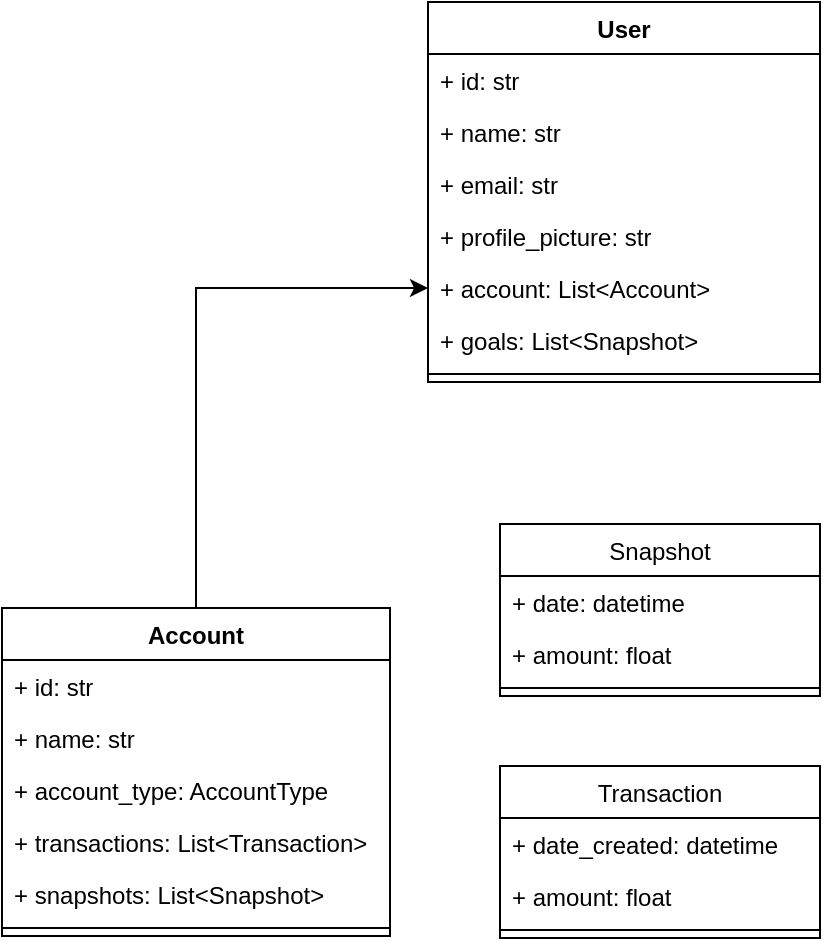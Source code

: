 <mxfile version="14.8.0" type="github">
  <diagram id="C5RBs43oDa-KdzZeNtuy" name="Page-1">
    <mxGraphModel dx="1554" dy="707" grid="0" gridSize="10" guides="1" tooltips="1" connect="1" arrows="1" fold="1" page="1" pageScale="1" pageWidth="827" pageHeight="1169" math="0" shadow="0">
      <root>
        <mxCell id="WIyWlLk6GJQsqaUBKTNV-0" />
        <mxCell id="WIyWlLk6GJQsqaUBKTNV-1" parent="WIyWlLk6GJQsqaUBKTNV-0" />
        <mxCell id="VZsqoFxemWAXWhy-b8Tw-0" value="User" style="swimlane;fontStyle=1;align=center;verticalAlign=top;childLayout=stackLayout;horizontal=1;startSize=26;horizontalStack=0;resizeParent=1;resizeParentMax=0;resizeLast=0;collapsible=1;marginBottom=0;" vertex="1" parent="WIyWlLk6GJQsqaUBKTNV-1">
          <mxGeometry x="333" y="535" width="196" height="190" as="geometry" />
        </mxCell>
        <mxCell id="VZsqoFxemWAXWhy-b8Tw-1" value="+ id: str" style="text;strokeColor=none;fillColor=none;align=left;verticalAlign=top;spacingLeft=4;spacingRight=4;overflow=hidden;rotatable=0;points=[[0,0.5],[1,0.5]];portConstraint=eastwest;" vertex="1" parent="VZsqoFxemWAXWhy-b8Tw-0">
          <mxGeometry y="26" width="196" height="26" as="geometry" />
        </mxCell>
        <mxCell id="VZsqoFxemWAXWhy-b8Tw-3" value="+ name: str" style="text;strokeColor=none;fillColor=none;align=left;verticalAlign=top;spacingLeft=4;spacingRight=4;overflow=hidden;rotatable=0;points=[[0,0.5],[1,0.5]];portConstraint=eastwest;" vertex="1" parent="VZsqoFxemWAXWhy-b8Tw-0">
          <mxGeometry y="52" width="196" height="26" as="geometry" />
        </mxCell>
        <mxCell id="VZsqoFxemWAXWhy-b8Tw-8" value="+ email: str" style="text;strokeColor=none;fillColor=none;align=left;verticalAlign=top;spacingLeft=4;spacingRight=4;overflow=hidden;rotatable=0;points=[[0,0.5],[1,0.5]];portConstraint=eastwest;" vertex="1" parent="VZsqoFxemWAXWhy-b8Tw-0">
          <mxGeometry y="78" width="196" height="26" as="geometry" />
        </mxCell>
        <mxCell id="VZsqoFxemWAXWhy-b8Tw-9" value="+ profile_picture: str" style="text;strokeColor=none;fillColor=none;align=left;verticalAlign=top;spacingLeft=4;spacingRight=4;overflow=hidden;rotatable=0;points=[[0,0.5],[1,0.5]];portConstraint=eastwest;" vertex="1" parent="VZsqoFxemWAXWhy-b8Tw-0">
          <mxGeometry y="104" width="196" height="26" as="geometry" />
        </mxCell>
        <mxCell id="VZsqoFxemWAXWhy-b8Tw-27" value="+ account: List&lt;Account&gt;" style="text;strokeColor=none;fillColor=none;align=left;verticalAlign=top;spacingLeft=4;spacingRight=4;overflow=hidden;rotatable=0;points=[[0,0.5],[1,0.5]];portConstraint=eastwest;" vertex="1" parent="VZsqoFxemWAXWhy-b8Tw-0">
          <mxGeometry y="130" width="196" height="26" as="geometry" />
        </mxCell>
        <mxCell id="VZsqoFxemWAXWhy-b8Tw-11" value="+ goals: List&lt;Snapshot&gt;" style="text;strokeColor=none;fillColor=none;align=left;verticalAlign=top;spacingLeft=4;spacingRight=4;overflow=hidden;rotatable=0;points=[[0,0.5],[1,0.5]];portConstraint=eastwest;" vertex="1" parent="VZsqoFxemWAXWhy-b8Tw-0">
          <mxGeometry y="156" width="196" height="26" as="geometry" />
        </mxCell>
        <mxCell id="VZsqoFxemWAXWhy-b8Tw-2" value="" style="line;strokeWidth=1;fillColor=none;align=left;verticalAlign=middle;spacingTop=-1;spacingLeft=3;spacingRight=3;rotatable=0;labelPosition=right;points=[];portConstraint=eastwest;" vertex="1" parent="VZsqoFxemWAXWhy-b8Tw-0">
          <mxGeometry y="182" width="196" height="8" as="geometry" />
        </mxCell>
        <mxCell id="VZsqoFxemWAXWhy-b8Tw-18" value="Snapshot" style="swimlane;fontStyle=0;align=center;verticalAlign=top;childLayout=stackLayout;horizontal=1;startSize=26;horizontalStack=0;resizeParent=1;resizeLast=0;collapsible=1;marginBottom=0;rounded=0;shadow=0;strokeWidth=1;" vertex="1" parent="WIyWlLk6GJQsqaUBKTNV-1">
          <mxGeometry x="369" y="796" width="160" height="86" as="geometry">
            <mxRectangle x="550" y="140" width="160" height="26" as="alternateBounds" />
          </mxGeometry>
        </mxCell>
        <mxCell id="VZsqoFxemWAXWhy-b8Tw-19" value="+ date: datetime" style="text;align=left;verticalAlign=top;spacingLeft=4;spacingRight=4;overflow=hidden;rotatable=0;points=[[0,0.5],[1,0.5]];portConstraint=eastwest;" vertex="1" parent="VZsqoFxemWAXWhy-b8Tw-18">
          <mxGeometry y="26" width="160" height="26" as="geometry" />
        </mxCell>
        <mxCell id="VZsqoFxemWAXWhy-b8Tw-20" value="+ amount: float" style="text;align=left;verticalAlign=top;spacingLeft=4;spacingRight=4;overflow=hidden;rotatable=0;points=[[0,0.5],[1,0.5]];portConstraint=eastwest;rounded=0;shadow=0;html=0;" vertex="1" parent="VZsqoFxemWAXWhy-b8Tw-18">
          <mxGeometry y="52" width="160" height="26" as="geometry" />
        </mxCell>
        <mxCell id="VZsqoFxemWAXWhy-b8Tw-24" value="" style="line;html=1;strokeWidth=1;align=left;verticalAlign=middle;spacingTop=-1;spacingLeft=3;spacingRight=3;rotatable=0;labelPosition=right;points=[];portConstraint=eastwest;" vertex="1" parent="VZsqoFxemWAXWhy-b8Tw-18">
          <mxGeometry y="78" width="160" height="8" as="geometry" />
        </mxCell>
        <mxCell id="VZsqoFxemWAXWhy-b8Tw-28" value="Transaction" style="swimlane;fontStyle=0;align=center;verticalAlign=top;childLayout=stackLayout;horizontal=1;startSize=26;horizontalStack=0;resizeParent=1;resizeLast=0;collapsible=1;marginBottom=0;rounded=0;shadow=0;strokeWidth=1;" vertex="1" parent="WIyWlLk6GJQsqaUBKTNV-1">
          <mxGeometry x="369" y="917" width="160" height="86" as="geometry">
            <mxRectangle x="550" y="140" width="160" height="26" as="alternateBounds" />
          </mxGeometry>
        </mxCell>
        <mxCell id="VZsqoFxemWAXWhy-b8Tw-29" value="+ date_created: datetime" style="text;align=left;verticalAlign=top;spacingLeft=4;spacingRight=4;overflow=hidden;rotatable=0;points=[[0,0.5],[1,0.5]];portConstraint=eastwest;" vertex="1" parent="VZsqoFxemWAXWhy-b8Tw-28">
          <mxGeometry y="26" width="160" height="26" as="geometry" />
        </mxCell>
        <mxCell id="VZsqoFxemWAXWhy-b8Tw-30" value="+ amount: float" style="text;align=left;verticalAlign=top;spacingLeft=4;spacingRight=4;overflow=hidden;rotatable=0;points=[[0,0.5],[1,0.5]];portConstraint=eastwest;rounded=0;shadow=0;html=0;" vertex="1" parent="VZsqoFxemWAXWhy-b8Tw-28">
          <mxGeometry y="52" width="160" height="26" as="geometry" />
        </mxCell>
        <mxCell id="VZsqoFxemWAXWhy-b8Tw-31" value="" style="line;html=1;strokeWidth=1;align=left;verticalAlign=middle;spacingTop=-1;spacingLeft=3;spacingRight=3;rotatable=0;labelPosition=right;points=[];portConstraint=eastwest;" vertex="1" parent="VZsqoFxemWAXWhy-b8Tw-28">
          <mxGeometry y="78" width="160" height="8" as="geometry" />
        </mxCell>
        <mxCell id="VZsqoFxemWAXWhy-b8Tw-42" style="edgeStyle=orthogonalEdgeStyle;rounded=0;orthogonalLoop=1;jettySize=auto;html=1;entryX=0;entryY=0.5;entryDx=0;entryDy=0;" edge="1" parent="WIyWlLk6GJQsqaUBKTNV-1" source="VZsqoFxemWAXWhy-b8Tw-32" target="VZsqoFxemWAXWhy-b8Tw-27">
          <mxGeometry relative="1" as="geometry" />
        </mxCell>
        <mxCell id="VZsqoFxemWAXWhy-b8Tw-32" value="Account" style="swimlane;fontStyle=1;align=center;verticalAlign=top;childLayout=stackLayout;horizontal=1;startSize=26;horizontalStack=0;resizeParent=1;resizeParentMax=0;resizeLast=0;collapsible=1;marginBottom=0;" vertex="1" parent="WIyWlLk6GJQsqaUBKTNV-1">
          <mxGeometry x="120" y="838" width="194" height="164" as="geometry" />
        </mxCell>
        <mxCell id="VZsqoFxemWAXWhy-b8Tw-33" value="+ id: str" style="text;strokeColor=none;fillColor=none;align=left;verticalAlign=top;spacingLeft=4;spacingRight=4;overflow=hidden;rotatable=0;points=[[0,0.5],[1,0.5]];portConstraint=eastwest;" vertex="1" parent="VZsqoFxemWAXWhy-b8Tw-32">
          <mxGeometry y="26" width="194" height="26" as="geometry" />
        </mxCell>
        <mxCell id="VZsqoFxemWAXWhy-b8Tw-34" value="+ name: str" style="text;strokeColor=none;fillColor=none;align=left;verticalAlign=top;spacingLeft=4;spacingRight=4;overflow=hidden;rotatable=0;points=[[0,0.5],[1,0.5]];portConstraint=eastwest;" vertex="1" parent="VZsqoFxemWAXWhy-b8Tw-32">
          <mxGeometry y="52" width="194" height="26" as="geometry" />
        </mxCell>
        <mxCell id="VZsqoFxemWAXWhy-b8Tw-35" value="+ account_type: AccountType" style="text;strokeColor=none;fillColor=none;align=left;verticalAlign=top;spacingLeft=4;spacingRight=4;overflow=hidden;rotatable=0;points=[[0,0.5],[1,0.5]];portConstraint=eastwest;" vertex="1" parent="VZsqoFxemWAXWhy-b8Tw-32">
          <mxGeometry y="78" width="194" height="26" as="geometry" />
        </mxCell>
        <mxCell id="VZsqoFxemWAXWhy-b8Tw-36" value="+ transactions: List&lt;Transaction&gt;" style="text;strokeColor=none;fillColor=none;align=left;verticalAlign=top;spacingLeft=4;spacingRight=4;overflow=hidden;rotatable=0;points=[[0,0.5],[1,0.5]];portConstraint=eastwest;" vertex="1" parent="VZsqoFxemWAXWhy-b8Tw-32">
          <mxGeometry y="104" width="194" height="26" as="geometry" />
        </mxCell>
        <mxCell id="VZsqoFxemWAXWhy-b8Tw-37" value="+ snapshots: List&lt;Snapshot&gt;" style="text;strokeColor=none;fillColor=none;align=left;verticalAlign=top;spacingLeft=4;spacingRight=4;overflow=hidden;rotatable=0;points=[[0,0.5],[1,0.5]];portConstraint=eastwest;" vertex="1" parent="VZsqoFxemWAXWhy-b8Tw-32">
          <mxGeometry y="130" width="194" height="26" as="geometry" />
        </mxCell>
        <mxCell id="VZsqoFxemWAXWhy-b8Tw-39" value="" style="line;strokeWidth=1;fillColor=none;align=left;verticalAlign=middle;spacingTop=-1;spacingLeft=3;spacingRight=3;rotatable=0;labelPosition=right;points=[];portConstraint=eastwest;" vertex="1" parent="VZsqoFxemWAXWhy-b8Tw-32">
          <mxGeometry y="156" width="194" height="8" as="geometry" />
        </mxCell>
      </root>
    </mxGraphModel>
  </diagram>
</mxfile>
